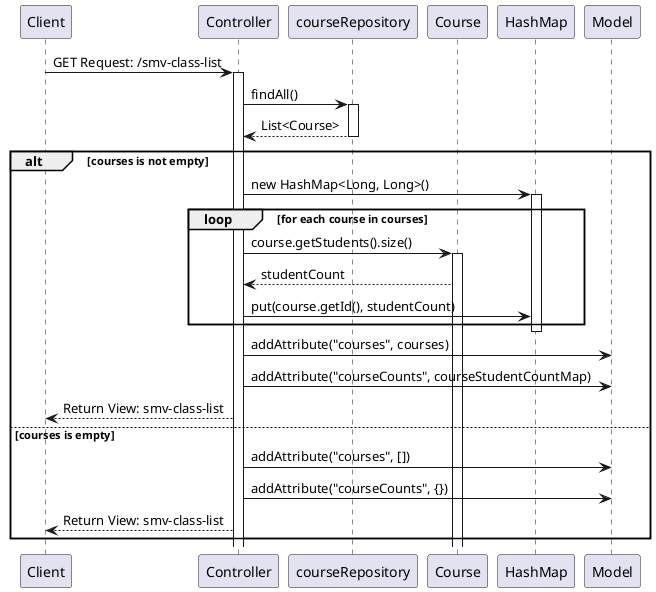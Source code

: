 @startuml
participant Client
participant Controller
participant courseRepository
participant Course
participant HashMap
participant Model

Client -> Controller: GET Request: /smv-class-list
activate Controller

Controller -> courseRepository: findAll()
activate courseRepository
courseRepository --> Controller: List<Course>
deactivate courseRepository

alt courses is not empty
    Controller -> HashMap: new HashMap<Long, Long>()
    activate HashMap
    loop for each course in courses
        Controller -> Course: course.getStudents().size()
        activate Course
        Course --> Controller: studentCount
        Controller -> HashMap: put(course.getId(), studentCount)
    end
    deactivate HashMap
    Controller -> Model: addAttribute("courses", courses)
    Controller -> Model: addAttribute("courseCounts", courseStudentCountMap)
    Controller --> Client: Return View: smv-class-list
else courses is empty
    Controller -> Model: addAttribute("courses", [])
    Controller -> Model: addAttribute("courseCounts", {})
    Controller --> Client: Return View: smv-class-list
end
@enduml

